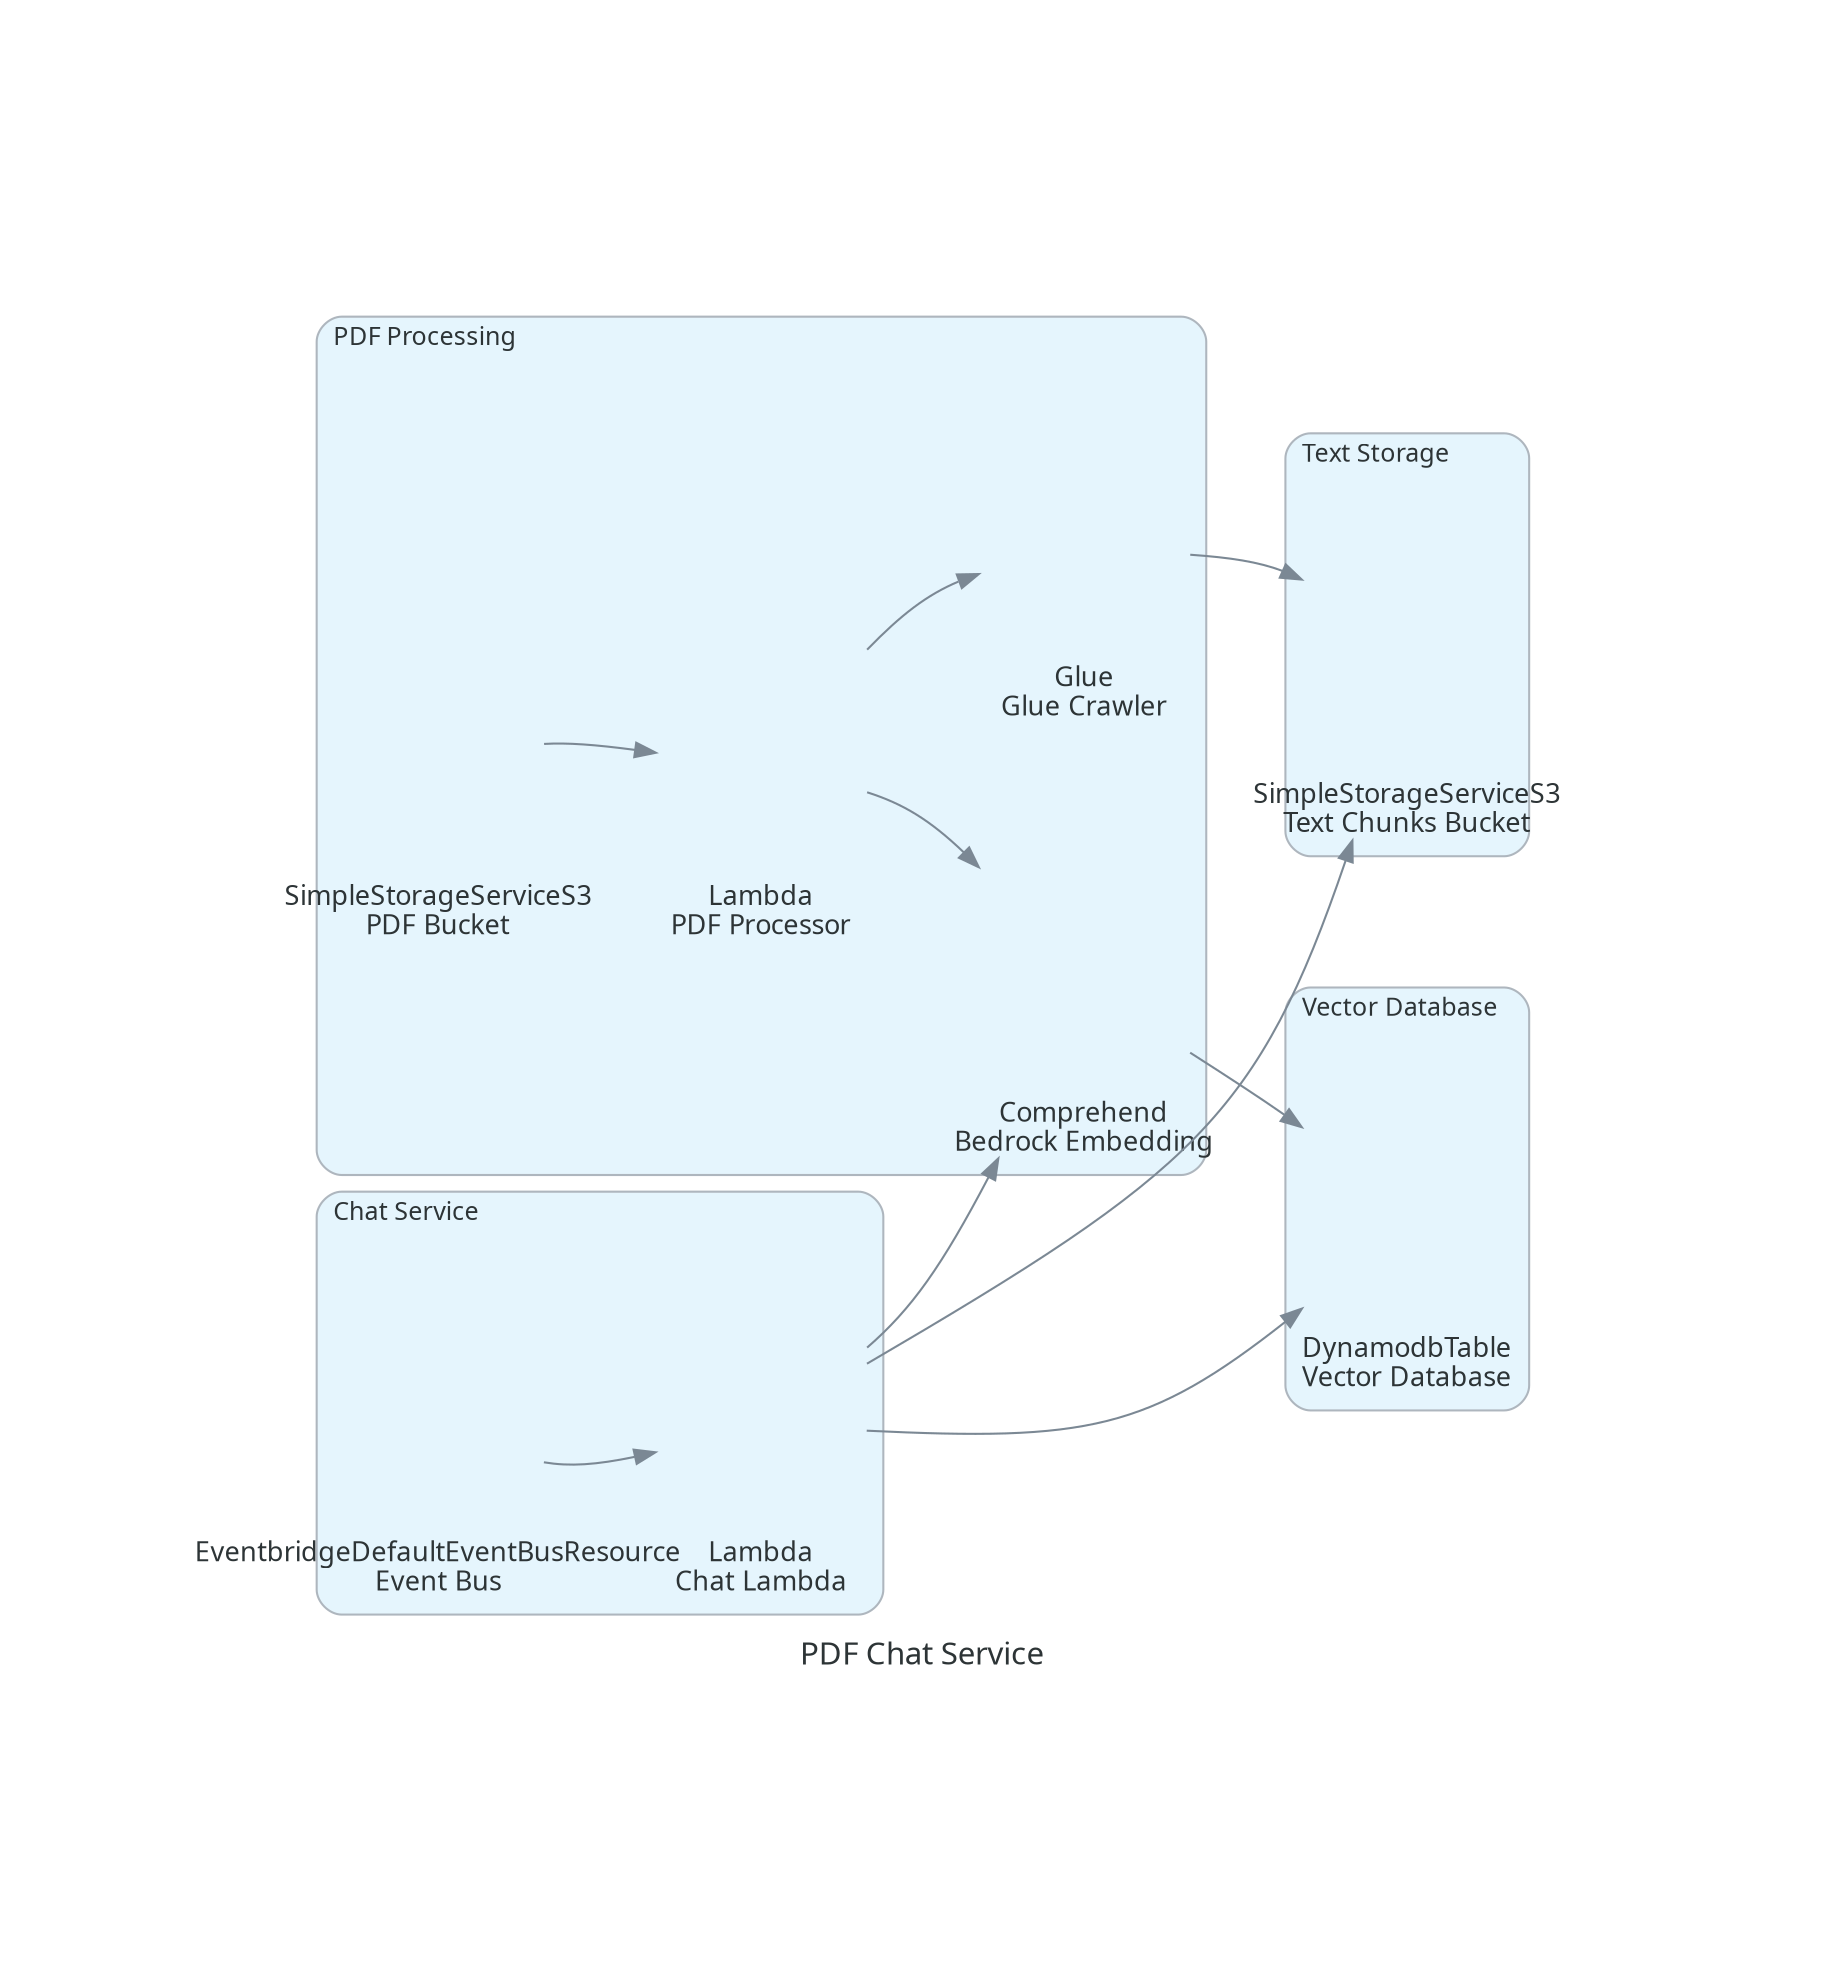 digraph "PDF Chat Service" {
	graph [bb="0,0,597.2,667",
		fontcolor="#2D3436",
		fontname="Sans-Serif",
		fontsize=15,
		label="PDF Chat Service",
		lheight=0.25,
		lp="298.6,13",
		lwidth=1.58,
		nodesep=0.60,
		pad=2.0,
		rankdir=LR,
		ranksep=0.75,
		splines=curved
	];
	node [fixedsize=true,
		fontcolor="#2D3436",
		fontname="Sans-Serif",
		fontsize=13,
		height=1.4,
		imagescale=true,
		label="\N",
		labelloc=b,
		shape=box,
		style=rounded,
		width=1.4
	];
	edge [color="#7B8894"];
	subgraph "cluster_PDF Processing" {
		graph [bb="8,246,434.4,659",
			bgcolor="#E5F5FD",
			fontname="Sans-Serif",
			fontsize=12,
			label="PDF Processing",
			labeljust=l,
			lheight=0.20,
			lp="56.5,647.88",
			lwidth=1.12,
			pencolor="#AEB6BE",
			rankdir=LR,
			shape=box,
			style=rounded
		];
		d1a3f87f0e1747779a33cb59561d9793	[height=2.3,
			image="C:\Users\DUY\AppData\Local\Programs\Python\Python310\lib\site-packages\resources/aws/storage\simple-storage-service-s3.png",
			label="SimpleStorageServiceS3
PDF Bucket",
			pos="66.4,441",
			shape=none];
		ec533bd0329e4ed7a590c9ffd932d283	[height=2.3,
			image="C:\Users\DUY\AppData\Local\Programs\Python\Python310\lib\site-packages\resources/aws/compute\lambda.png",
			label="Lambda
PDF Processor",
			pos="221.2,441",
			shape=none];
		d1a3f87f0e1747779a33cb59561d9793 -> ec533bd0329e4ed7a590c9ffd932d283	[dir=forward,
			fontcolor="#2D3436",
			fontname="Sans-Serif",
			fontsize=13,
			pos="e,171.22,448.59 116.58,452.89 127.83,453.56 140.67,452.64 159.87,450.14"];
		af746214b684432fa517aa296ed423ca	[height=2.3,
			image="C:\Users\DUY\AppData\Local\Programs\Python\Python310\lib\site-packages\resources/aws/ml\comprehend.png",
			label="Comprehend
Bedrock Embedding",
			pos="376,337",
			shape=none];
		ec533bd0329e4ed7a590c9ffd932d283 -> af746214b684432fa517aa296ed423ca	[dir=forward,
			fontcolor="#2D3436",
			fontname="Sans-Serif",
			fontsize=13,
			pos="e,325.68,393.4 271.58,429.77 288.94,424.25 301.49,416.67 317.51,401.49"];
		e92e48b5a89f45ed9f4a316d5233116c	[height=2.3,
			image="C:\Users\DUY\AppData\Local\Programs\Python\Python310\lib\site-packages\resources/aws/analytics\glue.png",
			label="Glue
Glue Crawler",
			pos="376,546",
			shape=none];
		ec533bd0329e4ed7a590c9ffd932d283 -> e92e48b5a89f45ed9f4a316d5233116c	[dir=forward,
			fontcolor="#2D3436",
			fontname="Sans-Serif",
			fontsize=13,
			pos="e,325.68,534.53 271.58,497.86 287.99,514.82 300.11,524.12 314.92,530.52"];
	}
	subgraph "cluster_Vector Database" {
		graph [bb="472.4,133,589.2,337",
			bgcolor="#E5F5FD",
			fontname="Sans-Serif",
			fontsize=12,
			label="Vector Database",
			labeljust=l,
			lheight=0.20,
			lp="523.15,325.88",
			lwidth=1.19,
			pencolor="#AEB6BE",
			rankdir=LR,
			shape=box,
			style=rounded
		];
		"8129d462ed904763b7ae7c294c9ee60c"	[height=2.3,
			image="C:\Users\DUY\AppData\Local\Programs\Python\Python310\lib\site-packages\resources/aws/database\dynamodb-table.png",
			label="DynamodbTable
Vector Database",
			pos="530.8,224",
			shape=none];
	}
	subgraph "cluster_Text Storage" {
		graph [bb="472.4,400,589.2,604",
			bgcolor="#E5F5FD",
			fontname="Sans-Serif",
			fontsize=12,
			label="Text Storage",
			labeljust=l,
			lheight=0.20,
			lp="514.15,592.88",
			lwidth=0.94,
			pencolor="#AEB6BE",
			rankdir=LR,
			shape=box,
			style=rounded
		];
		"4e0836452b81422e943c16843bf9f9fb"	[height=2.3,
			image="C:\Users\DUY\AppData\Local\Programs\Python\Python310\lib\site-packages\resources/aws/storage\simple-storage-service-s3.png",
			label="SimpleStorageServiceS3
Text Chunks Bucket",
			pos="530.8,491",
			shape=none];
	}
	subgraph "cluster_Chat Service" {
		graph [bb="8,34,279.6,238",
			bgcolor="#E5F5FD",
			fontname="Sans-Serif",
			fontsize=12,
			label="Chat Service",
			labeljust=l,
			lheight=0.20,
			lp="48.625,226.88",
			lwidth=0.91,
			pencolor="#AEB6BE",
			rankdir=LR,
			shape=box,
			style=rounded
		];
		b701d435e54841c9b32ca593693a7d05	[height=2.3,
			image="C:\Users\DUY\AppData\Local\Programs\Python\Python310\lib\site-packages\resources/aws/compute\lambda.png",
			label="Lambda
Chat Lambda",
			pos="221.2,125",
			shape=none];
		"21c82dc102604644886ff33207c6eb7b"	[height=2.3,
			image="C:\Users\DUY\AppData\Local\Programs\Python\Python310\lib\site-packages\resources/aws/integration\eventbridge-default-event-bus-resource.png",
			label="EventbridgeDefaultEventBusResource
Event Bus",
			pos="66.4,125",
			shape=none];
		"21c82dc102604644886ff33207c6eb7b" -> b701d435e54841c9b32ca593693a7d05	[dir=forward,
			fontcolor="#2D3436",
			fontname="Sans-Serif",
			fontsize=13,
			pos="e,171.07,112.05 116.52,107.16 129.08,104.98 141.45,105.79 159.85,109.57"];
	}
	af746214b684432fa517aa296ed423ca -> "8129d462ed904763b7ae7c294c9ee60c"	[dir=forward,
		fontcolor="#2D3436",
		fontname="Sans-Serif",
		fontsize=13,
		pos="e,480.46,268.77 426.26,305 445.9,292.42 460.07,283.13 471.3,275.31"];
	e92e48b5a89f45ed9f4a316d5233116c -> "4e0836452b81422e943c16843bf9f9fb"	[dir=forward,
		fontcolor="#2D3436",
		fontname="Sans-Serif",
		fontsize=13,
		pos="e,480.7,532.06 426.32,544 445.5,542.77 458.8,540.81 470.21,536.7"];
	b701d435e54841c9b32ca593693a7d05 -> af746214b684432fa517aa296ed423ca	[dir=forward,
		fontcolor="#2D3436",
		fontname="Sans-Serif",
		fontsize=13,
		pos="e,335.09,254.28 271.58,162.16 293.13,180.93 307.28,201.04 329.82,244.11"];
	b701d435e54841c9b32ca593693a7d05 -> "8129d462ed904763b7ae7c294c9ee60c"	[dir=forward,
		fontcolor="#2D3436",
		fontname="Sans-Serif",
		fontsize=13,
		pos="e,480.48,181.84 271.2,122.43 377.16,117.57 406.02,122.91 471.83,174.91"];
	b701d435e54841c9b32ca593693a7d05 -> "4e0836452b81422e943c16843bf9f9fb"	[dir=forward,
		fontcolor="#2D3436",
		fontname="Sans-Serif",
		fontsize=13,
		pos="e,505.05,408.48 271.54,154.43 428.94,247 459.69,273.85 501.49,397.79"];
}
